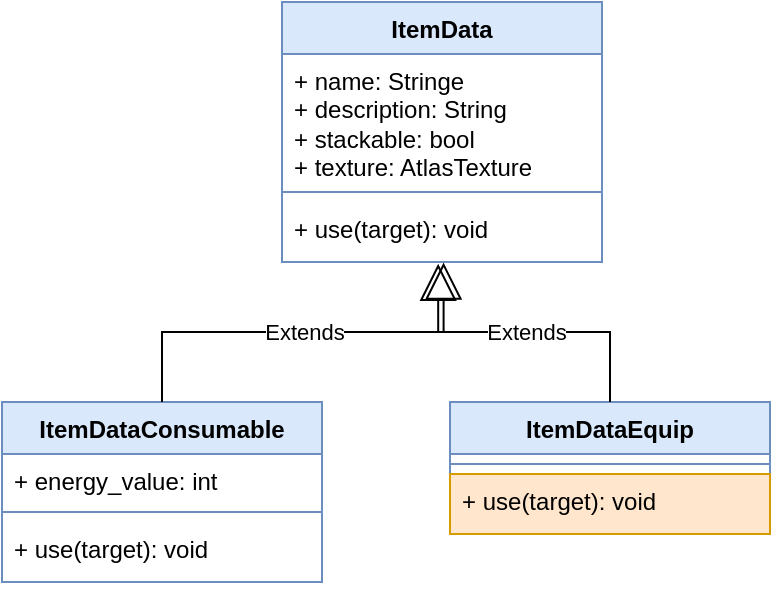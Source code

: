 <mxfile version="28.1.1">
  <diagram name="Seite-1" id="Bjr7Pai_xlg2D3oc00Z6">
    <mxGraphModel dx="420" dy="370" grid="1" gridSize="10" guides="1" tooltips="1" connect="1" arrows="1" fold="1" page="1" pageScale="1" pageWidth="827" pageHeight="1169" math="0" shadow="0">
      <root>
        <mxCell id="0" />
        <mxCell id="1" parent="0" />
        <mxCell id="v3Jym0Lwh8MgzzSUiGhk-1" value="ItemData" style="swimlane;fontStyle=1;align=center;verticalAlign=top;childLayout=stackLayout;horizontal=1;startSize=26;horizontalStack=0;resizeParent=1;resizeParentMax=0;resizeLast=0;collapsible=1;marginBottom=0;whiteSpace=wrap;html=1;fillColor=#dae8fc;strokeColor=#6c8ebf;" parent="1" vertex="1">
          <mxGeometry x="330" y="290" width="160" height="130" as="geometry" />
        </mxCell>
        <mxCell id="v3Jym0Lwh8MgzzSUiGhk-2" value="+ name: Stringe&lt;div&gt;+ description: String&lt;/div&gt;&lt;div&gt;+ stackable: bool&lt;/div&gt;&lt;div&gt;+ texture: AtlasTexture&lt;/div&gt;" style="text;strokeColor=none;fillColor=none;align=left;verticalAlign=top;spacingLeft=4;spacingRight=4;overflow=hidden;rotatable=0;points=[[0,0.5],[1,0.5]];portConstraint=eastwest;whiteSpace=wrap;html=1;" parent="v3Jym0Lwh8MgzzSUiGhk-1" vertex="1">
          <mxGeometry y="26" width="160" height="64" as="geometry" />
        </mxCell>
        <mxCell id="v3Jym0Lwh8MgzzSUiGhk-3" value="" style="line;strokeWidth=1;fillColor=none;align=left;verticalAlign=middle;spacingTop=-1;spacingLeft=3;spacingRight=3;rotatable=0;labelPosition=right;points=[];portConstraint=eastwest;strokeColor=inherit;" parent="v3Jym0Lwh8MgzzSUiGhk-1" vertex="1">
          <mxGeometry y="90" width="160" height="10" as="geometry" />
        </mxCell>
        <mxCell id="v3Jym0Lwh8MgzzSUiGhk-4" value="+ use(target): void" style="text;strokeColor=none;fillColor=none;align=left;verticalAlign=top;spacingLeft=4;spacingRight=4;overflow=hidden;rotatable=0;points=[[0,0.5],[1,0.5]];portConstraint=eastwest;whiteSpace=wrap;html=1;" parent="v3Jym0Lwh8MgzzSUiGhk-1" vertex="1">
          <mxGeometry y="100" width="160" height="30" as="geometry" />
        </mxCell>
        <mxCell id="2UmpTPF7j52vjLtCncB4-7" value="ItemDataConsumable" style="swimlane;fontStyle=1;align=center;verticalAlign=top;childLayout=stackLayout;horizontal=1;startSize=26;horizontalStack=0;resizeParent=1;resizeParentMax=0;resizeLast=0;collapsible=1;marginBottom=0;whiteSpace=wrap;html=1;fillColor=#dae8fc;strokeColor=#6c8ebf;" vertex="1" parent="1">
          <mxGeometry x="190" y="490" width="160" height="90" as="geometry" />
        </mxCell>
        <mxCell id="2UmpTPF7j52vjLtCncB4-8" value="+ energy_value: int" style="text;strokeColor=none;fillColor=none;align=left;verticalAlign=top;spacingLeft=4;spacingRight=4;overflow=hidden;rotatable=0;points=[[0,0.5],[1,0.5]];portConstraint=eastwest;whiteSpace=wrap;html=1;" vertex="1" parent="2UmpTPF7j52vjLtCncB4-7">
          <mxGeometry y="26" width="160" height="24" as="geometry" />
        </mxCell>
        <mxCell id="2UmpTPF7j52vjLtCncB4-9" value="" style="line;strokeWidth=1;fillColor=none;align=left;verticalAlign=middle;spacingTop=-1;spacingLeft=3;spacingRight=3;rotatable=0;labelPosition=right;points=[];portConstraint=eastwest;strokeColor=inherit;" vertex="1" parent="2UmpTPF7j52vjLtCncB4-7">
          <mxGeometry y="50" width="160" height="10" as="geometry" />
        </mxCell>
        <mxCell id="2UmpTPF7j52vjLtCncB4-10" value="+ use(target): void" style="text;strokeColor=none;fillColor=none;align=left;verticalAlign=top;spacingLeft=4;spacingRight=4;overflow=hidden;rotatable=0;points=[[0,0.5],[1,0.5]];portConstraint=eastwest;whiteSpace=wrap;html=1;" vertex="1" parent="2UmpTPF7j52vjLtCncB4-7">
          <mxGeometry y="60" width="160" height="30" as="geometry" />
        </mxCell>
        <mxCell id="2UmpTPF7j52vjLtCncB4-17" value="Extends" style="endArrow=block;endSize=16;endFill=0;html=1;rounded=0;exitX=0.5;exitY=0;exitDx=0;exitDy=0;entryX=0.505;entryY=1.01;entryDx=0;entryDy=0;entryPerimeter=0;edgeStyle=orthogonalEdgeStyle;" edge="1" parent="1" source="2UmpTPF7j52vjLtCncB4-7" target="v3Jym0Lwh8MgzzSUiGhk-4">
          <mxGeometry width="160" relative="1" as="geometry">
            <mxPoint x="260" y="450" as="sourcePoint" />
            <mxPoint x="420" y="450" as="targetPoint" />
          </mxGeometry>
        </mxCell>
        <mxCell id="2UmpTPF7j52vjLtCncB4-18" value="ItemDataEquip" style="swimlane;fontStyle=1;align=center;verticalAlign=top;childLayout=stackLayout;horizontal=1;startSize=26;horizontalStack=0;resizeParent=1;resizeParentMax=0;resizeLast=0;collapsible=1;marginBottom=0;whiteSpace=wrap;html=1;fillColor=#dae8fc;strokeColor=#6c8ebf;" vertex="1" parent="1">
          <mxGeometry x="414" y="490" width="160" height="66" as="geometry" />
        </mxCell>
        <mxCell id="2UmpTPF7j52vjLtCncB4-20" value="" style="line;strokeWidth=1;fillColor=none;align=left;verticalAlign=middle;spacingTop=-1;spacingLeft=3;spacingRight=3;rotatable=0;labelPosition=right;points=[];portConstraint=eastwest;strokeColor=inherit;" vertex="1" parent="2UmpTPF7j52vjLtCncB4-18">
          <mxGeometry y="26" width="160" height="10" as="geometry" />
        </mxCell>
        <mxCell id="2UmpTPF7j52vjLtCncB4-21" value="+ use(target): void" style="text;strokeColor=#d79b00;fillColor=#ffe6cc;align=left;verticalAlign=top;spacingLeft=4;spacingRight=4;overflow=hidden;rotatable=0;points=[[0,0.5],[1,0.5]];portConstraint=eastwest;whiteSpace=wrap;html=1;" vertex="1" parent="2UmpTPF7j52vjLtCncB4-18">
          <mxGeometry y="36" width="160" height="30" as="geometry" />
        </mxCell>
        <mxCell id="2UmpTPF7j52vjLtCncB4-27" value="Extends" style="endArrow=block;endSize=16;endFill=0;html=1;rounded=0;exitX=0.5;exitY=0;exitDx=0;exitDy=0;entryX=0.488;entryY=1.029;entryDx=0;entryDy=0;entryPerimeter=0;edgeStyle=orthogonalEdgeStyle;" edge="1" parent="1" source="2UmpTPF7j52vjLtCncB4-18" target="v3Jym0Lwh8MgzzSUiGhk-4">
          <mxGeometry width="160" relative="1" as="geometry">
            <mxPoint x="320" y="450" as="sourcePoint" />
            <mxPoint x="480" y="450" as="targetPoint" />
          </mxGeometry>
        </mxCell>
      </root>
    </mxGraphModel>
  </diagram>
</mxfile>
